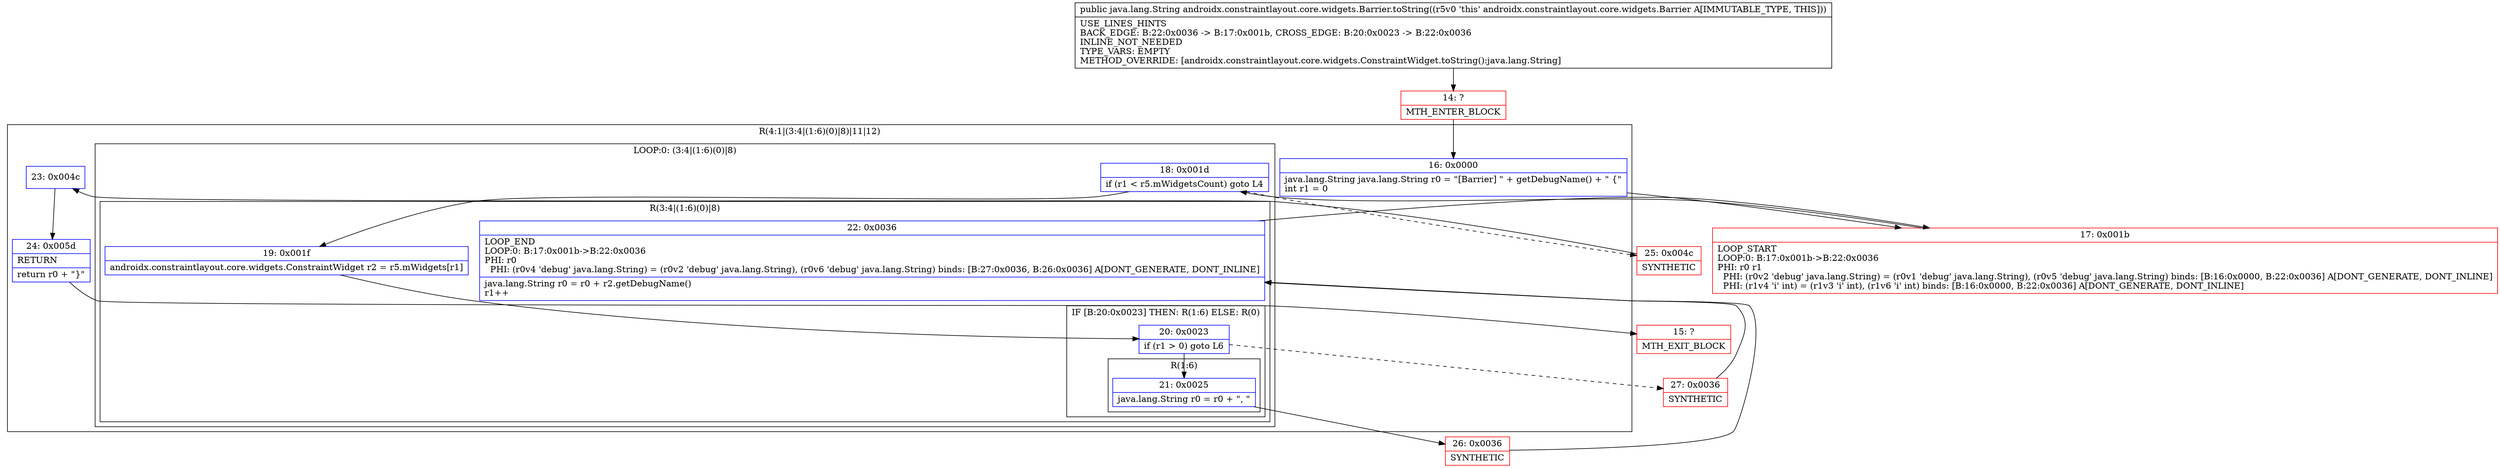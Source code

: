 digraph "CFG forandroidx.constraintlayout.core.widgets.Barrier.toString()Ljava\/lang\/String;" {
subgraph cluster_Region_1065331924 {
label = "R(4:1|(3:4|(1:6)(0)|8)|11|12)";
node [shape=record,color=blue];
Node_16 [shape=record,label="{16\:\ 0x0000|java.lang.String java.lang.String r0 = \"[Barrier] \" + getDebugName() + \" \{\"\lint r1 = 0\l}"];
subgraph cluster_LoopRegion_521374851 {
label = "LOOP:0: (3:4|(1:6)(0)|8)";
node [shape=record,color=blue];
Node_18 [shape=record,label="{18\:\ 0x001d|if (r1 \< r5.mWidgetsCount) goto L4\l}"];
subgraph cluster_Region_2116625797 {
label = "R(3:4|(1:6)(0)|8)";
node [shape=record,color=blue];
Node_19 [shape=record,label="{19\:\ 0x001f|androidx.constraintlayout.core.widgets.ConstraintWidget r2 = r5.mWidgets[r1]\l}"];
subgraph cluster_IfRegion_1565039289 {
label = "IF [B:20:0x0023] THEN: R(1:6) ELSE: R(0)";
node [shape=record,color=blue];
Node_20 [shape=record,label="{20\:\ 0x0023|if (r1 \> 0) goto L6\l}"];
subgraph cluster_Region_117982577 {
label = "R(1:6)";
node [shape=record,color=blue];
Node_21 [shape=record,label="{21\:\ 0x0025|java.lang.String r0 = r0 + \", \"\l}"];
}
subgraph cluster_Region_1189269919 {
label = "R(0)";
node [shape=record,color=blue];
}
}
Node_22 [shape=record,label="{22\:\ 0x0036|LOOP_END\lLOOP:0: B:17:0x001b\-\>B:22:0x0036\lPHI: r0 \l  PHI: (r0v4 'debug' java.lang.String) = (r0v2 'debug' java.lang.String), (r0v6 'debug' java.lang.String) binds: [B:27:0x0036, B:26:0x0036] A[DONT_GENERATE, DONT_INLINE]\l|java.lang.String r0 = r0 + r2.getDebugName()\lr1++\l}"];
}
}
Node_23 [shape=record,label="{23\:\ 0x004c}"];
Node_24 [shape=record,label="{24\:\ 0x005d|RETURN\l|return r0 + \"\}\"\l}"];
}
Node_14 [shape=record,color=red,label="{14\:\ ?|MTH_ENTER_BLOCK\l}"];
Node_17 [shape=record,color=red,label="{17\:\ 0x001b|LOOP_START\lLOOP:0: B:17:0x001b\-\>B:22:0x0036\lPHI: r0 r1 \l  PHI: (r0v2 'debug' java.lang.String) = (r0v1 'debug' java.lang.String), (r0v5 'debug' java.lang.String) binds: [B:16:0x0000, B:22:0x0036] A[DONT_GENERATE, DONT_INLINE]\l  PHI: (r1v4 'i' int) = (r1v3 'i' int), (r1v6 'i' int) binds: [B:16:0x0000, B:22:0x0036] A[DONT_GENERATE, DONT_INLINE]\l}"];
Node_26 [shape=record,color=red,label="{26\:\ 0x0036|SYNTHETIC\l}"];
Node_27 [shape=record,color=red,label="{27\:\ 0x0036|SYNTHETIC\l}"];
Node_25 [shape=record,color=red,label="{25\:\ 0x004c|SYNTHETIC\l}"];
Node_15 [shape=record,color=red,label="{15\:\ ?|MTH_EXIT_BLOCK\l}"];
MethodNode[shape=record,label="{public java.lang.String androidx.constraintlayout.core.widgets.Barrier.toString((r5v0 'this' androidx.constraintlayout.core.widgets.Barrier A[IMMUTABLE_TYPE, THIS]))  | USE_LINES_HINTS\lBACK_EDGE: B:22:0x0036 \-\> B:17:0x001b, CROSS_EDGE: B:20:0x0023 \-\> B:22:0x0036\lINLINE_NOT_NEEDED\lTYPE_VARS: EMPTY\lMETHOD_OVERRIDE: [androidx.constraintlayout.core.widgets.ConstraintWidget.toString():java.lang.String]\l}"];
MethodNode -> Node_14;Node_16 -> Node_17;
Node_18 -> Node_19;
Node_18 -> Node_25[style=dashed];
Node_19 -> Node_20;
Node_20 -> Node_21;
Node_20 -> Node_27[style=dashed];
Node_21 -> Node_26;
Node_22 -> Node_17;
Node_23 -> Node_24;
Node_24 -> Node_15;
Node_14 -> Node_16;
Node_17 -> Node_18;
Node_26 -> Node_22;
Node_27 -> Node_22;
Node_25 -> Node_23;
}

